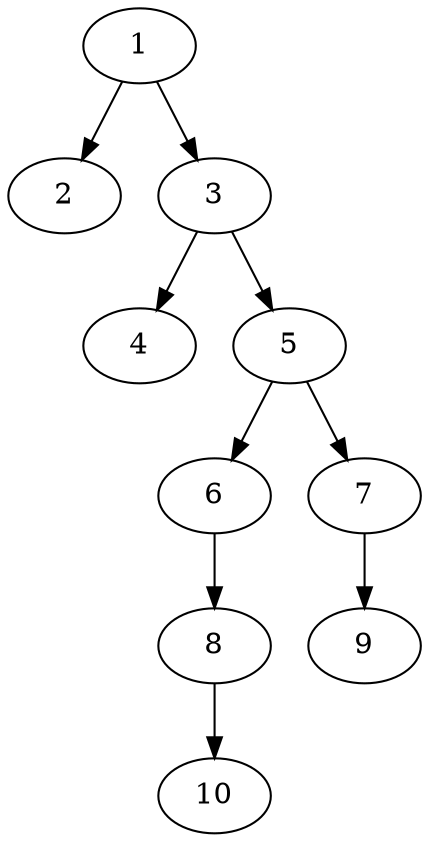 // DAG automatically generated by daggen at Fri Aug  4 16:35:13 2017
// ./daggen --dot -n 10 --fat 0.2 --regular 0.2 --density 0.8 --jump 2 
digraph G {
  1 [size="313012", alpha="0.07"]
  1 -> 2 [size ="411"]
  1 -> 3 [size ="411"]
  2 [size="182285", alpha="0.02"]
  3 [size="6254", alpha="0.01"]
  3 -> 4 [size ="134"]
  3 -> 5 [size ="134"]
  4 [size="830813", alpha="0.19"]
  5 [size="25269", alpha="0.14"]
  5 -> 6 [size ="679"]
  5 -> 7 [size ="679"]
  6 [size="134218", alpha="0.05"]
  6 -> 8 [size ="210"]
  7 [size="782758", alpha="0.03"]
  7 -> 9 [size ="679"]
  8 [size="8590", alpha="0.16"]
  8 -> 10 [size ="34"]
  9 [size="8590", alpha="0.10"]
  10 [size="68719", alpha="0.06"]
}
